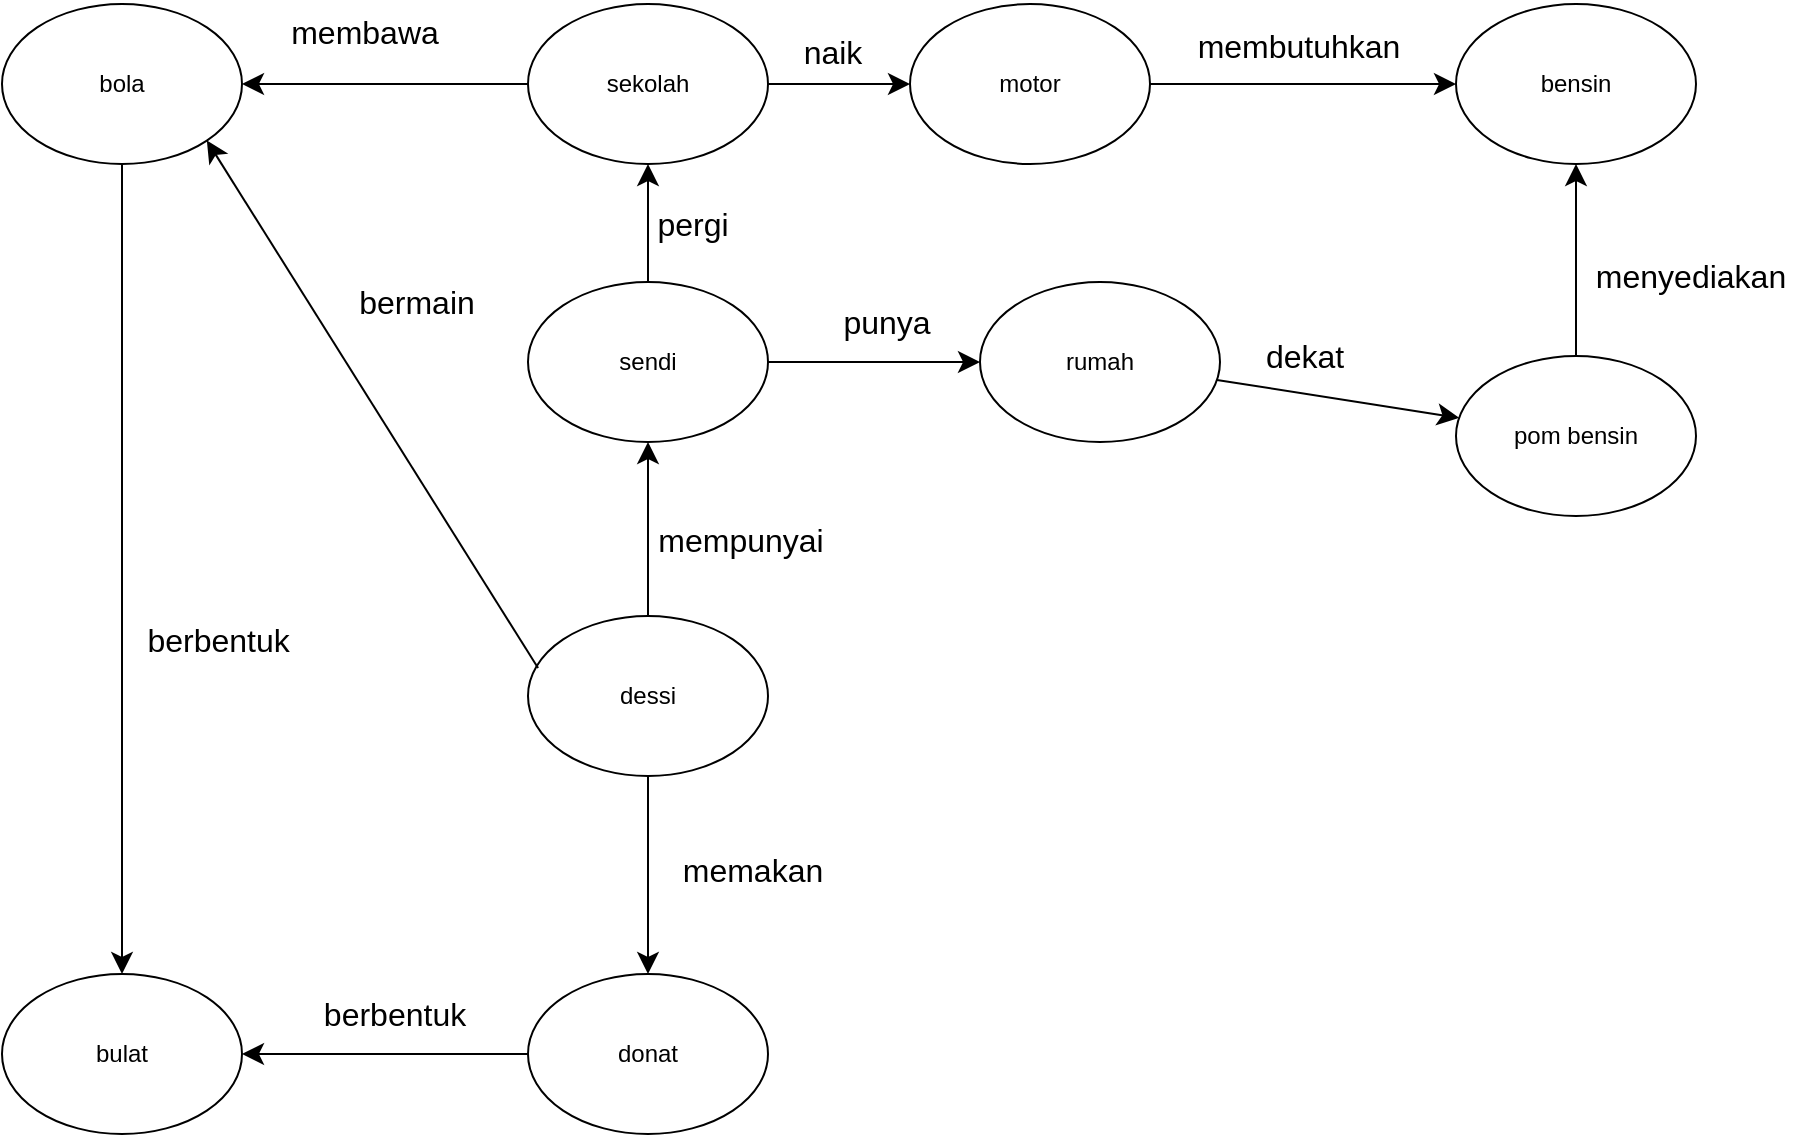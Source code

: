 <mxfile version="24.0.7" type="device" pages="2">
  <diagram name="Halaman-1" id="coDlOGPYuGQqJdGnWKJ_">
    <mxGraphModel dx="1268" dy="1808" grid="0" gridSize="10" guides="1" tooltips="1" connect="1" arrows="1" fold="1" page="0" pageScale="1" pageWidth="827" pageHeight="1169" math="0" shadow="0">
      <root>
        <mxCell id="0" />
        <mxCell id="1" parent="0" />
        <mxCell id="bMB1mr_nBVt3h5zH1wKu-6" style="edgeStyle=none;curved=1;rounded=0;orthogonalLoop=1;jettySize=auto;html=1;fontSize=12;startSize=8;endSize=8;" edge="1" parent="1" source="bMB1mr_nBVt3h5zH1wKu-1" target="bMB1mr_nBVt3h5zH1wKu-4">
          <mxGeometry relative="1" as="geometry" />
        </mxCell>
        <mxCell id="bMB1mr_nBVt3h5zH1wKu-11" style="edgeStyle=none;curved=1;rounded=0;orthogonalLoop=1;jettySize=auto;html=1;fontSize=12;startSize=8;endSize=8;" edge="1" parent="1" source="bMB1mr_nBVt3h5zH1wKu-1" target="bMB1mr_nBVt3h5zH1wKu-2">
          <mxGeometry relative="1" as="geometry" />
        </mxCell>
        <mxCell id="bMB1mr_nBVt3h5zH1wKu-1" value="dessi" style="ellipse;whiteSpace=wrap;html=1;" vertex="1" parent="1">
          <mxGeometry x="105" y="-162" width="120" height="80" as="geometry" />
        </mxCell>
        <mxCell id="bMB1mr_nBVt3h5zH1wKu-13" style="edgeStyle=none;curved=1;rounded=0;orthogonalLoop=1;jettySize=auto;html=1;entryX=0.5;entryY=1;entryDx=0;entryDy=0;fontSize=12;startSize=8;endSize=8;" edge="1" parent="1" source="bMB1mr_nBVt3h5zH1wKu-2" target="bMB1mr_nBVt3h5zH1wKu-3">
          <mxGeometry relative="1" as="geometry" />
        </mxCell>
        <mxCell id="bMB1mr_nBVt3h5zH1wKu-22" style="edgeStyle=none;curved=1;rounded=0;orthogonalLoop=1;jettySize=auto;html=1;entryX=1;entryY=1;entryDx=0;entryDy=0;fontSize=12;startSize=8;endSize=8;exitX=0.042;exitY=0.325;exitDx=0;exitDy=0;exitPerimeter=0;" edge="1" parent="1" source="bMB1mr_nBVt3h5zH1wKu-1" target="bMB1mr_nBVt3h5zH1wKu-18">
          <mxGeometry relative="1" as="geometry" />
        </mxCell>
        <mxCell id="bMB1mr_nBVt3h5zH1wKu-37" style="edgeStyle=none;curved=1;rounded=0;orthogonalLoop=1;jettySize=auto;html=1;entryX=0;entryY=0.5;entryDx=0;entryDy=0;fontSize=12;startSize=8;endSize=8;" edge="1" parent="1" source="bMB1mr_nBVt3h5zH1wKu-2" target="bMB1mr_nBVt3h5zH1wKu-36">
          <mxGeometry relative="1" as="geometry" />
        </mxCell>
        <mxCell id="bMB1mr_nBVt3h5zH1wKu-2" value="sendi" style="ellipse;whiteSpace=wrap;html=1;" vertex="1" parent="1">
          <mxGeometry x="105" y="-329" width="120" height="80" as="geometry" />
        </mxCell>
        <mxCell id="bMB1mr_nBVt3h5zH1wKu-16" style="edgeStyle=none;curved=1;rounded=0;orthogonalLoop=1;jettySize=auto;html=1;entryX=0;entryY=0.5;entryDx=0;entryDy=0;fontSize=12;startSize=8;endSize=8;" edge="1" parent="1" source="bMB1mr_nBVt3h5zH1wKu-3" target="bMB1mr_nBVt3h5zH1wKu-15">
          <mxGeometry relative="1" as="geometry" />
        </mxCell>
        <mxCell id="bMB1mr_nBVt3h5zH1wKu-21" style="edgeStyle=none;curved=1;rounded=0;orthogonalLoop=1;jettySize=auto;html=1;exitX=0;exitY=0.5;exitDx=0;exitDy=0;fontSize=12;startSize=8;endSize=8;" edge="1" parent="1" source="bMB1mr_nBVt3h5zH1wKu-3" target="bMB1mr_nBVt3h5zH1wKu-18">
          <mxGeometry relative="1" as="geometry" />
        </mxCell>
        <mxCell id="bMB1mr_nBVt3h5zH1wKu-3" value="sekolah" style="ellipse;whiteSpace=wrap;html=1;" vertex="1" parent="1">
          <mxGeometry x="105" y="-468" width="120" height="80" as="geometry" />
        </mxCell>
        <mxCell id="bMB1mr_nBVt3h5zH1wKu-7" style="edgeStyle=none;curved=1;rounded=0;orthogonalLoop=1;jettySize=auto;html=1;fontSize=12;startSize=8;endSize=8;" edge="1" parent="1" source="bMB1mr_nBVt3h5zH1wKu-4" target="bMB1mr_nBVt3h5zH1wKu-5">
          <mxGeometry relative="1" as="geometry" />
        </mxCell>
        <mxCell id="bMB1mr_nBVt3h5zH1wKu-4" value="donat" style="ellipse;whiteSpace=wrap;html=1;" vertex="1" parent="1">
          <mxGeometry x="105" y="17" width="120" height="80" as="geometry" />
        </mxCell>
        <mxCell id="bMB1mr_nBVt3h5zH1wKu-5" value="bulat" style="ellipse;whiteSpace=wrap;html=1;" vertex="1" parent="1">
          <mxGeometry x="-158" y="17" width="120" height="80" as="geometry" />
        </mxCell>
        <mxCell id="bMB1mr_nBVt3h5zH1wKu-8" value="memakan" style="text;html=1;align=center;verticalAlign=middle;resizable=0;points=[];autosize=1;strokeColor=none;fillColor=none;fontSize=16;" vertex="1" parent="1">
          <mxGeometry x="173" y="-51" width="88" height="31" as="geometry" />
        </mxCell>
        <mxCell id="bMB1mr_nBVt3h5zH1wKu-9" value="berbentuk" style="text;html=1;align=center;verticalAlign=middle;resizable=0;points=[];autosize=1;strokeColor=none;fillColor=none;fontSize=16;" vertex="1" parent="1">
          <mxGeometry x="-7" y="21" width="89" height="31" as="geometry" />
        </mxCell>
        <mxCell id="bMB1mr_nBVt3h5zH1wKu-10" style="edgeStyle=none;curved=1;rounded=0;orthogonalLoop=1;jettySize=auto;html=1;exitX=0.5;exitY=1;exitDx=0;exitDy=0;fontSize=12;startSize=8;endSize=8;" edge="1" parent="1" source="bMB1mr_nBVt3h5zH1wKu-2" target="bMB1mr_nBVt3h5zH1wKu-2">
          <mxGeometry relative="1" as="geometry" />
        </mxCell>
        <mxCell id="bMB1mr_nBVt3h5zH1wKu-12" value="mempunyai" style="text;html=1;align=center;verticalAlign=middle;resizable=0;points=[];autosize=1;strokeColor=none;fillColor=none;fontSize=16;" vertex="1" parent="1">
          <mxGeometry x="160" y="-216" width="101" height="31" as="geometry" />
        </mxCell>
        <mxCell id="bMB1mr_nBVt3h5zH1wKu-14" value="pergi" style="text;html=1;align=center;verticalAlign=middle;resizable=0;points=[];autosize=1;strokeColor=none;fillColor=none;fontSize=16;" vertex="1" parent="1">
          <mxGeometry x="160" y="-374" width="54" height="31" as="geometry" />
        </mxCell>
        <mxCell id="bMB1mr_nBVt3h5zH1wKu-28" style="edgeStyle=none;curved=1;rounded=0;orthogonalLoop=1;jettySize=auto;html=1;fontSize=12;startSize=8;endSize=8;" edge="1" parent="1" source="bMB1mr_nBVt3h5zH1wKu-15" target="bMB1mr_nBVt3h5zH1wKu-27">
          <mxGeometry relative="1" as="geometry" />
        </mxCell>
        <mxCell id="bMB1mr_nBVt3h5zH1wKu-15" value="motor" style="ellipse;whiteSpace=wrap;html=1;" vertex="1" parent="1">
          <mxGeometry x="296" y="-468" width="120" height="80" as="geometry" />
        </mxCell>
        <mxCell id="bMB1mr_nBVt3h5zH1wKu-17" value="naik" style="text;html=1;align=center;verticalAlign=middle;resizable=0;points=[];autosize=1;strokeColor=none;fillColor=none;fontSize=16;" vertex="1" parent="1">
          <mxGeometry x="233.5" y="-459.5" width="47" height="31" as="geometry" />
        </mxCell>
        <mxCell id="bMB1mr_nBVt3h5zH1wKu-25" style="edgeStyle=none;curved=1;rounded=0;orthogonalLoop=1;jettySize=auto;html=1;fontSize=12;startSize=8;endSize=8;" edge="1" parent="1" source="bMB1mr_nBVt3h5zH1wKu-18" target="bMB1mr_nBVt3h5zH1wKu-5">
          <mxGeometry relative="1" as="geometry" />
        </mxCell>
        <mxCell id="bMB1mr_nBVt3h5zH1wKu-18" value="bola" style="ellipse;whiteSpace=wrap;html=1;" vertex="1" parent="1">
          <mxGeometry x="-158" y="-468" width="120" height="80" as="geometry" />
        </mxCell>
        <mxCell id="bMB1mr_nBVt3h5zH1wKu-23" value="membawa" style="text;html=1;align=center;verticalAlign=middle;resizable=0;points=[];autosize=1;strokeColor=none;fillColor=none;fontSize=16;" vertex="1" parent="1">
          <mxGeometry x="-23.5" y="-469.5" width="92" height="31" as="geometry" />
        </mxCell>
        <mxCell id="bMB1mr_nBVt3h5zH1wKu-24" value="bermain" style="text;html=1;align=center;verticalAlign=middle;resizable=0;points=[];autosize=1;strokeColor=none;fillColor=none;fontSize=16;" vertex="1" parent="1">
          <mxGeometry x="10.5" y="-335" width="76" height="31" as="geometry" />
        </mxCell>
        <mxCell id="bMB1mr_nBVt3h5zH1wKu-26" value="berbentuk&amp;nbsp;" style="text;html=1;align=center;verticalAlign=middle;resizable=0;points=[];autosize=1;strokeColor=none;fillColor=none;fontSize=16;" vertex="1" parent="1">
          <mxGeometry x="-95" y="-166" width="94" height="31" as="geometry" />
        </mxCell>
        <mxCell id="bMB1mr_nBVt3h5zH1wKu-27" value="bensin" style="ellipse;whiteSpace=wrap;html=1;" vertex="1" parent="1">
          <mxGeometry x="569" y="-468" width="120" height="80" as="geometry" />
        </mxCell>
        <mxCell id="bMB1mr_nBVt3h5zH1wKu-29" value="membutuhkan" style="text;html=1;align=center;verticalAlign=middle;resizable=0;points=[];autosize=1;strokeColor=none;fillColor=none;fontSize=16;" vertex="1" parent="1">
          <mxGeometry x="430" y="-463" width="119" height="31" as="geometry" />
        </mxCell>
        <mxCell id="bMB1mr_nBVt3h5zH1wKu-34" style="edgeStyle=none;curved=1;rounded=0;orthogonalLoop=1;jettySize=auto;html=1;fontSize=12;startSize=8;endSize=8;" edge="1" parent="1" source="bMB1mr_nBVt3h5zH1wKu-30" target="bMB1mr_nBVt3h5zH1wKu-27">
          <mxGeometry relative="1" as="geometry" />
        </mxCell>
        <mxCell id="bMB1mr_nBVt3h5zH1wKu-30" value="pom bensin" style="ellipse;whiteSpace=wrap;html=1;" vertex="1" parent="1">
          <mxGeometry x="569" y="-292" width="120" height="80" as="geometry" />
        </mxCell>
        <mxCell id="bMB1mr_nBVt3h5zH1wKu-35" value="menyediakan" style="text;html=1;align=center;verticalAlign=middle;resizable=0;points=[];autosize=1;strokeColor=none;fillColor=none;fontSize=16;" vertex="1" parent="1">
          <mxGeometry x="629" y="-348" width="113" height="31" as="geometry" />
        </mxCell>
        <mxCell id="bMB1mr_nBVt3h5zH1wKu-38" style="edgeStyle=none;curved=1;rounded=0;orthogonalLoop=1;jettySize=auto;html=1;fontSize=12;startSize=8;endSize=8;" edge="1" parent="1" source="bMB1mr_nBVt3h5zH1wKu-36" target="bMB1mr_nBVt3h5zH1wKu-30">
          <mxGeometry relative="1" as="geometry" />
        </mxCell>
        <mxCell id="bMB1mr_nBVt3h5zH1wKu-36" value="rumah" style="ellipse;whiteSpace=wrap;html=1;" vertex="1" parent="1">
          <mxGeometry x="331" y="-329" width="120" height="80" as="geometry" />
        </mxCell>
        <mxCell id="bMB1mr_nBVt3h5zH1wKu-39" value="punya" style="text;html=1;align=center;verticalAlign=middle;resizable=0;points=[];autosize=1;strokeColor=none;fillColor=none;fontSize=16;" vertex="1" parent="1">
          <mxGeometry x="252.5" y="-324.5" width="62" height="31" as="geometry" />
        </mxCell>
        <mxCell id="bMB1mr_nBVt3h5zH1wKu-40" value="dekat" style="text;html=1;align=center;verticalAlign=middle;resizable=0;points=[];autosize=1;strokeColor=none;fillColor=none;fontSize=16;" vertex="1" parent="1">
          <mxGeometry x="464.5" y="-307.5" width="57" height="31" as="geometry" />
        </mxCell>
      </root>
    </mxGraphModel>
  </diagram>
  <diagram name="Salinan Halaman-1" id="Rzjev4_N3Okkbb3RVqkj">
    <mxGraphModel dx="921" dy="1405" grid="0" gridSize="10" guides="1" tooltips="1" connect="1" arrows="1" fold="1" page="0" pageScale="1" pageWidth="827" pageHeight="1169" math="0" shadow="0">
      <root>
        <mxCell id="mxVXjnN1pX0-KIgTQ6Xq-0" />
        <mxCell id="mxVXjnN1pX0-KIgTQ6Xq-1" parent="mxVXjnN1pX0-KIgTQ6Xq-0" />
        <mxCell id="mxVXjnN1pX0-KIgTQ6Xq-2" style="edgeStyle=none;curved=1;rounded=0;orthogonalLoop=1;jettySize=auto;html=1;fontSize=12;startSize=8;endSize=8;" edge="1" parent="mxVXjnN1pX0-KIgTQ6Xq-1" source="mxVXjnN1pX0-KIgTQ6Xq-4" target="mxVXjnN1pX0-KIgTQ6Xq-13">
          <mxGeometry relative="1" as="geometry" />
        </mxCell>
        <mxCell id="mxVXjnN1pX0-KIgTQ6Xq-3" style="edgeStyle=none;curved=1;rounded=0;orthogonalLoop=1;jettySize=auto;html=1;fontSize=12;startSize=8;endSize=8;" edge="1" parent="mxVXjnN1pX0-KIgTQ6Xq-1" source="mxVXjnN1pX0-KIgTQ6Xq-4" target="mxVXjnN1pX0-KIgTQ6Xq-8">
          <mxGeometry relative="1" as="geometry" />
        </mxCell>
        <mxCell id="mxVXjnN1pX0-KIgTQ6Xq-4" value="dessi" style="ellipse;whiteSpace=wrap;html=1;" vertex="1" parent="mxVXjnN1pX0-KIgTQ6Xq-1">
          <mxGeometry x="105" y="-162" width="120" height="80" as="geometry" />
        </mxCell>
        <mxCell id="mxVXjnN1pX0-KIgTQ6Xq-5" style="edgeStyle=none;curved=1;rounded=0;orthogonalLoop=1;jettySize=auto;html=1;entryX=0.5;entryY=1;entryDx=0;entryDy=0;fontSize=12;startSize=8;endSize=8;" edge="1" parent="mxVXjnN1pX0-KIgTQ6Xq-1" source="mxVXjnN1pX0-KIgTQ6Xq-8" target="mxVXjnN1pX0-KIgTQ6Xq-11">
          <mxGeometry relative="1" as="geometry" />
        </mxCell>
        <mxCell id="mxVXjnN1pX0-KIgTQ6Xq-6" style="edgeStyle=none;curved=1;rounded=0;orthogonalLoop=1;jettySize=auto;html=1;entryX=1;entryY=1;entryDx=0;entryDy=0;fontSize=12;startSize=8;endSize=8;exitX=0.042;exitY=0.325;exitDx=0;exitDy=0;exitPerimeter=0;" edge="1" parent="mxVXjnN1pX0-KIgTQ6Xq-1" source="mxVXjnN1pX0-KIgTQ6Xq-4" target="mxVXjnN1pX0-KIgTQ6Xq-24">
          <mxGeometry relative="1" as="geometry" />
        </mxCell>
        <mxCell id="mxVXjnN1pX0-KIgTQ6Xq-7" style="edgeStyle=none;curved=1;rounded=0;orthogonalLoop=1;jettySize=auto;html=1;entryX=0;entryY=0.5;entryDx=0;entryDy=0;fontSize=12;startSize=8;endSize=8;" edge="1" parent="mxVXjnN1pX0-KIgTQ6Xq-1" source="mxVXjnN1pX0-KIgTQ6Xq-8" target="mxVXjnN1pX0-KIgTQ6Xq-34">
          <mxGeometry relative="1" as="geometry" />
        </mxCell>
        <mxCell id="mxVXjnN1pX0-KIgTQ6Xq-8" value="sendi" style="ellipse;whiteSpace=wrap;html=1;" vertex="1" parent="mxVXjnN1pX0-KIgTQ6Xq-1">
          <mxGeometry x="105" y="-329" width="120" height="80" as="geometry" />
        </mxCell>
        <mxCell id="mxVXjnN1pX0-KIgTQ6Xq-9" style="edgeStyle=none;curved=1;rounded=0;orthogonalLoop=1;jettySize=auto;html=1;entryX=0;entryY=0.5;entryDx=0;entryDy=0;fontSize=12;startSize=8;endSize=8;" edge="1" parent="mxVXjnN1pX0-KIgTQ6Xq-1" source="mxVXjnN1pX0-KIgTQ6Xq-11" target="mxVXjnN1pX0-KIgTQ6Xq-21">
          <mxGeometry relative="1" as="geometry" />
        </mxCell>
        <mxCell id="mxVXjnN1pX0-KIgTQ6Xq-10" style="edgeStyle=none;curved=1;rounded=0;orthogonalLoop=1;jettySize=auto;html=1;exitX=0;exitY=0.5;exitDx=0;exitDy=0;fontSize=12;startSize=8;endSize=8;" edge="1" parent="mxVXjnN1pX0-KIgTQ6Xq-1" source="mxVXjnN1pX0-KIgTQ6Xq-11" target="mxVXjnN1pX0-KIgTQ6Xq-24">
          <mxGeometry relative="1" as="geometry" />
        </mxCell>
        <mxCell id="mxVXjnN1pX0-KIgTQ6Xq-11" value="sekolah" style="ellipse;whiteSpace=wrap;html=1;" vertex="1" parent="mxVXjnN1pX0-KIgTQ6Xq-1">
          <mxGeometry x="105" y="-468" width="120" height="80" as="geometry" />
        </mxCell>
        <mxCell id="mxVXjnN1pX0-KIgTQ6Xq-12" style="edgeStyle=none;curved=1;rounded=0;orthogonalLoop=1;jettySize=auto;html=1;fontSize=12;startSize=8;endSize=8;" edge="1" parent="mxVXjnN1pX0-KIgTQ6Xq-1" source="mxVXjnN1pX0-KIgTQ6Xq-13" target="mxVXjnN1pX0-KIgTQ6Xq-14">
          <mxGeometry relative="1" as="geometry" />
        </mxCell>
        <mxCell id="mxVXjnN1pX0-KIgTQ6Xq-13" value="donat" style="ellipse;whiteSpace=wrap;html=1;" vertex="1" parent="mxVXjnN1pX0-KIgTQ6Xq-1">
          <mxGeometry x="105" y="17" width="120" height="80" as="geometry" />
        </mxCell>
        <mxCell id="mxVXjnN1pX0-KIgTQ6Xq-14" value="bulat" style="ellipse;whiteSpace=wrap;html=1;" vertex="1" parent="mxVXjnN1pX0-KIgTQ6Xq-1">
          <mxGeometry x="-158" y="17" width="120" height="80" as="geometry" />
        </mxCell>
        <mxCell id="mxVXjnN1pX0-KIgTQ6Xq-15" value="memakan" style="text;html=1;align=center;verticalAlign=middle;resizable=0;points=[];autosize=1;strokeColor=none;fillColor=none;fontSize=16;" vertex="1" parent="mxVXjnN1pX0-KIgTQ6Xq-1">
          <mxGeometry x="173" y="-51" width="88" height="31" as="geometry" />
        </mxCell>
        <mxCell id="mxVXjnN1pX0-KIgTQ6Xq-16" value="berbentuk" style="text;html=1;align=center;verticalAlign=middle;resizable=0;points=[];autosize=1;strokeColor=none;fillColor=none;fontSize=16;" vertex="1" parent="mxVXjnN1pX0-KIgTQ6Xq-1">
          <mxGeometry x="-7" y="21" width="89" height="31" as="geometry" />
        </mxCell>
        <mxCell id="mxVXjnN1pX0-KIgTQ6Xq-17" style="edgeStyle=none;curved=1;rounded=0;orthogonalLoop=1;jettySize=auto;html=1;exitX=0.5;exitY=1;exitDx=0;exitDy=0;fontSize=12;startSize=8;endSize=8;" edge="1" parent="mxVXjnN1pX0-KIgTQ6Xq-1" source="mxVXjnN1pX0-KIgTQ6Xq-8" target="mxVXjnN1pX0-KIgTQ6Xq-8">
          <mxGeometry relative="1" as="geometry" />
        </mxCell>
        <mxCell id="mxVXjnN1pX0-KIgTQ6Xq-18" value="mempunyai" style="text;html=1;align=center;verticalAlign=middle;resizable=0;points=[];autosize=1;strokeColor=none;fillColor=none;fontSize=16;" vertex="1" parent="mxVXjnN1pX0-KIgTQ6Xq-1">
          <mxGeometry x="160" y="-216" width="101" height="31" as="geometry" />
        </mxCell>
        <mxCell id="mxVXjnN1pX0-KIgTQ6Xq-19" value="pergi" style="text;html=1;align=center;verticalAlign=middle;resizable=0;points=[];autosize=1;strokeColor=none;fillColor=none;fontSize=16;" vertex="1" parent="mxVXjnN1pX0-KIgTQ6Xq-1">
          <mxGeometry x="160" y="-374" width="54" height="31" as="geometry" />
        </mxCell>
        <mxCell id="mxVXjnN1pX0-KIgTQ6Xq-20" style="edgeStyle=none;curved=1;rounded=0;orthogonalLoop=1;jettySize=auto;html=1;fontSize=12;startSize=8;endSize=8;" edge="1" parent="mxVXjnN1pX0-KIgTQ6Xq-1" source="mxVXjnN1pX0-KIgTQ6Xq-21" target="mxVXjnN1pX0-KIgTQ6Xq-28">
          <mxGeometry relative="1" as="geometry" />
        </mxCell>
        <mxCell id="mxVXjnN1pX0-KIgTQ6Xq-21" value="motor" style="ellipse;whiteSpace=wrap;html=1;" vertex="1" parent="mxVXjnN1pX0-KIgTQ6Xq-1">
          <mxGeometry x="296" y="-468" width="120" height="80" as="geometry" />
        </mxCell>
        <mxCell id="mxVXjnN1pX0-KIgTQ6Xq-22" value="naik" style="text;html=1;align=center;verticalAlign=middle;resizable=0;points=[];autosize=1;strokeColor=none;fillColor=none;fontSize=16;" vertex="1" parent="mxVXjnN1pX0-KIgTQ6Xq-1">
          <mxGeometry x="233.5" y="-459.5" width="47" height="31" as="geometry" />
        </mxCell>
        <mxCell id="mxVXjnN1pX0-KIgTQ6Xq-23" style="edgeStyle=none;curved=1;rounded=0;orthogonalLoop=1;jettySize=auto;html=1;fontSize=12;startSize=8;endSize=8;" edge="1" parent="mxVXjnN1pX0-KIgTQ6Xq-1" source="mxVXjnN1pX0-KIgTQ6Xq-24" target="mxVXjnN1pX0-KIgTQ6Xq-14">
          <mxGeometry relative="1" as="geometry" />
        </mxCell>
        <mxCell id="mxVXjnN1pX0-KIgTQ6Xq-24" value="bola" style="ellipse;whiteSpace=wrap;html=1;" vertex="1" parent="mxVXjnN1pX0-KIgTQ6Xq-1">
          <mxGeometry x="-158" y="-468" width="120" height="80" as="geometry" />
        </mxCell>
        <mxCell id="mxVXjnN1pX0-KIgTQ6Xq-25" value="membawa" style="text;html=1;align=center;verticalAlign=middle;resizable=0;points=[];autosize=1;strokeColor=none;fillColor=none;fontSize=16;" vertex="1" parent="mxVXjnN1pX0-KIgTQ6Xq-1">
          <mxGeometry x="-23.5" y="-469.5" width="92" height="31" as="geometry" />
        </mxCell>
        <mxCell id="mxVXjnN1pX0-KIgTQ6Xq-26" value="bermain" style="text;html=1;align=center;verticalAlign=middle;resizable=0;points=[];autosize=1;strokeColor=none;fillColor=none;fontSize=16;" vertex="1" parent="mxVXjnN1pX0-KIgTQ6Xq-1">
          <mxGeometry x="10.5" y="-335" width="76" height="31" as="geometry" />
        </mxCell>
        <mxCell id="mxVXjnN1pX0-KIgTQ6Xq-27" value="berbentuk&amp;nbsp;" style="text;html=1;align=center;verticalAlign=middle;resizable=0;points=[];autosize=1;strokeColor=none;fillColor=none;fontSize=16;" vertex="1" parent="mxVXjnN1pX0-KIgTQ6Xq-1">
          <mxGeometry x="-95" y="-166" width="94" height="31" as="geometry" />
        </mxCell>
        <mxCell id="mxVXjnN1pX0-KIgTQ6Xq-28" value="bensin" style="ellipse;whiteSpace=wrap;html=1;" vertex="1" parent="mxVXjnN1pX0-KIgTQ6Xq-1">
          <mxGeometry x="569" y="-468" width="120" height="80" as="geometry" />
        </mxCell>
        <mxCell id="mxVXjnN1pX0-KIgTQ6Xq-29" value="membutuhkan" style="text;html=1;align=center;verticalAlign=middle;resizable=0;points=[];autosize=1;strokeColor=none;fillColor=none;fontSize=16;" vertex="1" parent="mxVXjnN1pX0-KIgTQ6Xq-1">
          <mxGeometry x="430" y="-463" width="119" height="31" as="geometry" />
        </mxCell>
        <mxCell id="mxVXjnN1pX0-KIgTQ6Xq-30" style="edgeStyle=none;curved=1;rounded=0;orthogonalLoop=1;jettySize=auto;html=1;fontSize=12;startSize=8;endSize=8;" edge="1" parent="mxVXjnN1pX0-KIgTQ6Xq-1" source="mxVXjnN1pX0-KIgTQ6Xq-31" target="mxVXjnN1pX0-KIgTQ6Xq-28">
          <mxGeometry relative="1" as="geometry" />
        </mxCell>
        <mxCell id="mxVXjnN1pX0-KIgTQ6Xq-31" value="pom bensin" style="ellipse;whiteSpace=wrap;html=1;" vertex="1" parent="mxVXjnN1pX0-KIgTQ6Xq-1">
          <mxGeometry x="569" y="-292" width="120" height="80" as="geometry" />
        </mxCell>
        <mxCell id="mxVXjnN1pX0-KIgTQ6Xq-32" value="menyediakan" style="text;html=1;align=center;verticalAlign=middle;resizable=0;points=[];autosize=1;strokeColor=none;fillColor=none;fontSize=16;" vertex="1" parent="mxVXjnN1pX0-KIgTQ6Xq-1">
          <mxGeometry x="629" y="-348" width="113" height="31" as="geometry" />
        </mxCell>
        <mxCell id="mxVXjnN1pX0-KIgTQ6Xq-33" style="edgeStyle=none;curved=1;rounded=0;orthogonalLoop=1;jettySize=auto;html=1;fontSize=12;startSize=8;endSize=8;" edge="1" parent="mxVXjnN1pX0-KIgTQ6Xq-1" source="mxVXjnN1pX0-KIgTQ6Xq-34" target="mxVXjnN1pX0-KIgTQ6Xq-31">
          <mxGeometry relative="1" as="geometry" />
        </mxCell>
        <mxCell id="mxVXjnN1pX0-KIgTQ6Xq-34" value="rumah" style="ellipse;whiteSpace=wrap;html=1;" vertex="1" parent="mxVXjnN1pX0-KIgTQ6Xq-1">
          <mxGeometry x="331" y="-329" width="120" height="80" as="geometry" />
        </mxCell>
        <mxCell id="mxVXjnN1pX0-KIgTQ6Xq-35" value="punya" style="text;html=1;align=center;verticalAlign=middle;resizable=0;points=[];autosize=1;strokeColor=none;fillColor=none;fontSize=16;" vertex="1" parent="mxVXjnN1pX0-KIgTQ6Xq-1">
          <mxGeometry x="252.5" y="-324.5" width="62" height="31" as="geometry" />
        </mxCell>
        <mxCell id="mxVXjnN1pX0-KIgTQ6Xq-36" value="dekat" style="text;html=1;align=center;verticalAlign=middle;resizable=0;points=[];autosize=1;strokeColor=none;fillColor=none;fontSize=16;" vertex="1" parent="mxVXjnN1pX0-KIgTQ6Xq-1">
          <mxGeometry x="464.5" y="-307.5" width="57" height="31" as="geometry" />
        </mxCell>
      </root>
    </mxGraphModel>
  </diagram>
</mxfile>
